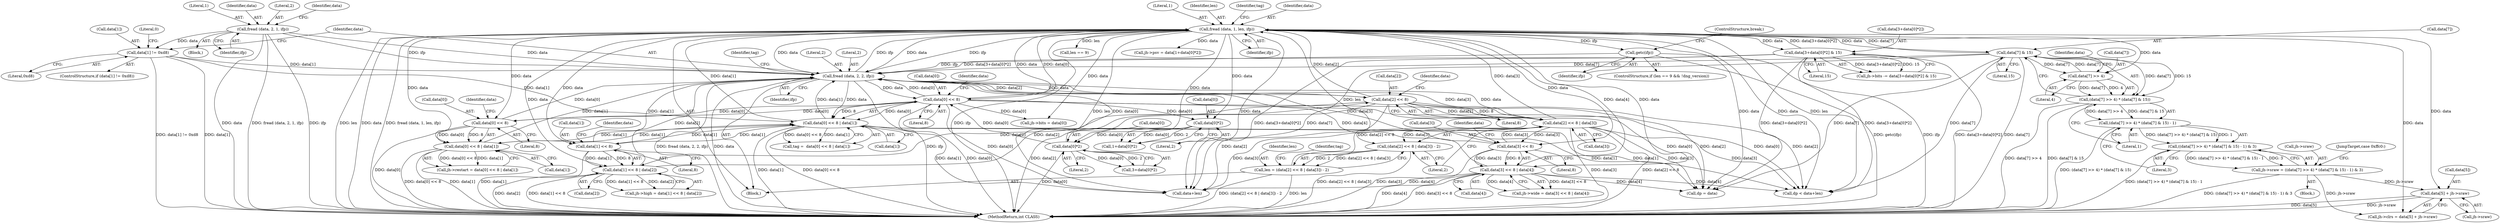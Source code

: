 digraph "0_rawstudio_983bda1f0fa5fa86884381208274198a620f006e@pointer" {
"1000236" [label="(Call,data[5] + jh->sraw)"];
"1000170" [label="(Call,fread (data, 1, len, ifp))"];
"1000308" [label="(Call,data[3+data[0]*2] & 15)"];
"1000154" [label="(Call,data[2] << 8 | data[3])"];
"1000155" [label="(Call,data[2] << 8)"];
"1000210" [label="(Call,data[1] << 8 | data[2])"];
"1000211" [label="(Call,data[1] << 8)"];
"1000142" [label="(Call,data[0] << 8 | data[1])"];
"1000143" [label="(Call,data[0] << 8)"];
"1000135" [label="(Call,fread (data, 2, 2, ifp))"];
"1000126" [label="(Call,data[1] != 0xd8)"];
"1000120" [label="(Call,fread (data, 2, 1, ifp))"];
"1000313" [label="(Call,data[0]*2)"];
"1000299" [label="(Call,data[0]*2)"];
"1000191" [label="(Call,data[7] & 15)"];
"1000186" [label="(Call,data[7] >> 4)"];
"1000224" [label="(Call,data[3] << 8)"];
"1000325" [label="(Call,data[0] << 8 | data[1])"];
"1000326" [label="(Call,data[0] << 8)"];
"1000223" [label="(Call,data[3] << 8 | data[4])"];
"1000250" [label="(Call,getc(ifp))"];
"1000151" [label="(Call,len = (data[2] << 8 | data[3]) - 2)"];
"1000153" [label="(Call,(data[2] << 8 | data[3]) - 2)"];
"1000179" [label="(Call,jh->sraw = ((data[7] >> 4) * (data[7] & 15) - 1) & 3)"];
"1000183" [label="(Call,((data[7] >> 4) * (data[7] & 15) - 1) & 3)"];
"1000184" [label="(Call,(data[7] >> 4) * (data[7] & 15) - 1)"];
"1000185" [label="(Call,(data[7] >> 4) * (data[7] & 15))"];
"1000224" [label="(Call,data[3] << 8)"];
"1000124" [label="(Identifier,ifp)"];
"1000177" [label="(Block,)"];
"1000137" [label="(Literal,2)"];
"1000134" [label="(Block,)"];
"1000252" [label="(ControlStructure,break;)"];
"1000264" [label="(Call,data+len)"];
"1000166" [label="(Identifier,tag)"];
"1000187" [label="(Call,data[7])"];
"1000250" [label="(Call,getc(ifp))"];
"1000127" [label="(Call,data[1])"];
"1000183" [label="(Call,((data[7] >> 4) * (data[7] & 15) - 1) & 3)"];
"1000135" [label="(Call,fread (data, 2, 2, ifp))"];
"1000332" [label="(Identifier,data)"];
"1000139" [label="(Identifier,ifp)"];
"1000180" [label="(Call,jh->sraw)"];
"1000297" [label="(Call,1+data[0]*2)"];
"1000132" [label="(Literal,0)"];
"1000325" [label="(Call,data[0] << 8 | data[1])"];
"1000225" [label="(Call,data[3])"];
"1000308" [label="(Call,data[3+data[0]*2] & 15)"];
"1000172" [label="(Literal,1)"];
"1000179" [label="(Call,jh->sraw = ((data[7] >> 4) * (data[7] & 15) - 1) & 3)"];
"1000185" [label="(Call,(data[7] >> 4) * (data[7] & 15))"];
"1000199" [label="(Call,jh->bits = data[0])"];
"1000173" [label="(Identifier,len)"];
"1000258" [label="(Call,dp = data)"];
"1000299" [label="(Call,data[0]*2)"];
"1000330" [label="(Literal,8)"];
"1000123" [label="(Literal,1)"];
"1000152" [label="(Identifier,len)"];
"1000212" [label="(Call,data[1])"];
"1000230" [label="(Identifier,data)"];
"1000159" [label="(Literal,8)"];
"1000191" [label="(Call,data[7] & 15)"];
"1000140" [label="(Call,tag =  data[0] << 8 | data[1])"];
"1000120" [label="(Call,fread (data, 2, 1, ifp))"];
"1000198" [label="(JumpTarget,case 0xffc0:)"];
"1000418" [label="(MethodReturn,int CLASS)"];
"1000217" [label="(Identifier,data)"];
"1000138" [label="(Literal,2)"];
"1000327" [label="(Call,data[0])"];
"1000144" [label="(Call,data[0])"];
"1000229" [label="(Call,data[4])"];
"1000245" [label="(Call,len == 9)"];
"1000326" [label="(Call,data[0] << 8)"];
"1000148" [label="(Call,data[1])"];
"1000228" [label="(Literal,8)"];
"1000153" [label="(Call,(data[2] << 8 | data[3]) - 2)"];
"1000300" [label="(Call,data[0])"];
"1000303" [label="(Literal,2)"];
"1000232" [label="(Call,jh->clrs = data[5] + jh->sraw)"];
"1000154" [label="(Call,data[2] << 8 | data[3])"];
"1000216" [label="(Call,data[2])"];
"1000151" [label="(Call,len = (data[2] << 8 | data[3]) - 2)"];
"1000143" [label="(Call,data[0] << 8)"];
"1000190" [label="(Literal,4)"];
"1000161" [label="(Identifier,data)"];
"1000291" [label="(Call,jh->psv = data[1+data[0]*2])"];
"1000141" [label="(Identifier,tag)"];
"1000186" [label="(Call,data[7] >> 4)"];
"1000184" [label="(Call,(data[7] >> 4) * (data[7] & 15) - 1)"];
"1000309" [label="(Call,data[3+data[0]*2])"];
"1000195" [label="(Literal,15)"];
"1000155" [label="(Call,data[2] << 8)"];
"1000314" [label="(Call,data[0])"];
"1000142" [label="(Call,data[0] << 8 | data[1])"];
"1000240" [label="(Call,jh->sraw)"];
"1000211" [label="(Call,data[1] << 8)"];
"1000197" [label="(Literal,3)"];
"1000126" [label="(Call,data[1] != 0xd8)"];
"1000318" [label="(Literal,15)"];
"1000176" [label="(Identifier,tag)"];
"1000170" [label="(Call,fread (data, 1, len, ifp))"];
"1000121" [label="(Identifier,data)"];
"1000196" [label="(Literal,1)"];
"1000163" [label="(Literal,2)"];
"1000149" [label="(Identifier,data)"];
"1000223" [label="(Call,data[3] << 8 | data[4])"];
"1000304" [label="(Call,jh->bits -= data[3+data[0]*2] & 15)"];
"1000122" [label="(Literal,2)"];
"1000147" [label="(Literal,8)"];
"1000193" [label="(Identifier,data)"];
"1000262" [label="(Call,dp < data+len)"];
"1000192" [label="(Call,data[7])"];
"1000156" [label="(Call,data[2])"];
"1000128" [label="(Identifier,data)"];
"1000321" [label="(Call,jh->restart = data[0] << 8 | data[1])"];
"1000313" [label="(Call,data[0]*2)"];
"1000210" [label="(Call,data[1] << 8 | data[2])"];
"1000125" [label="(ControlStructure,if (data[1] != 0xd8))"];
"1000174" [label="(Identifier,ifp)"];
"1000251" [label="(Identifier,ifp)"];
"1000219" [label="(Call,jh->wide = data[3] << 8 | data[4])"];
"1000171" [label="(Identifier,data)"];
"1000311" [label="(Call,3+data[0]*2)"];
"1000130" [label="(Literal,0xd8)"];
"1000236" [label="(Call,data[5] + jh->sraw)"];
"1000103" [label="(Block,)"];
"1000215" [label="(Literal,8)"];
"1000237" [label="(Call,data[5])"];
"1000206" [label="(Call,jh->high = data[1] << 8 | data[2])"];
"1000331" [label="(Call,data[1])"];
"1000243" [label="(ControlStructure,if (len == 9 && !dng_version))"];
"1000317" [label="(Literal,2)"];
"1000160" [label="(Call,data[3])"];
"1000136" [label="(Identifier,data)"];
"1000236" -> "1000232"  [label="AST: "];
"1000236" -> "1000240"  [label="CFG: "];
"1000237" -> "1000236"  [label="AST: "];
"1000240" -> "1000236"  [label="AST: "];
"1000232" -> "1000236"  [label="CFG: "];
"1000236" -> "1000418"  [label="DDG: data[5]"];
"1000236" -> "1000418"  [label="DDG: jh->sraw"];
"1000170" -> "1000236"  [label="DDG: data"];
"1000179" -> "1000236"  [label="DDG: jh->sraw"];
"1000170" -> "1000134"  [label="AST: "];
"1000170" -> "1000174"  [label="CFG: "];
"1000171" -> "1000170"  [label="AST: "];
"1000172" -> "1000170"  [label="AST: "];
"1000173" -> "1000170"  [label="AST: "];
"1000174" -> "1000170"  [label="AST: "];
"1000176" -> "1000170"  [label="CFG: "];
"1000170" -> "1000418"  [label="DDG: len"];
"1000170" -> "1000418"  [label="DDG: data"];
"1000170" -> "1000418"  [label="DDG: fread (data, 1, len, ifp)"];
"1000170" -> "1000418"  [label="DDG: ifp"];
"1000170" -> "1000135"  [label="DDG: data"];
"1000170" -> "1000135"  [label="DDG: ifp"];
"1000170" -> "1000143"  [label="DDG: data"];
"1000308" -> "1000170"  [label="DDG: data[3+data[0]*2]"];
"1000154" -> "1000170"  [label="DDG: data[3]"];
"1000142" -> "1000170"  [label="DDG: data[1]"];
"1000135" -> "1000170"  [label="DDG: data"];
"1000135" -> "1000170"  [label="DDG: ifp"];
"1000155" -> "1000170"  [label="DDG: data[2]"];
"1000191" -> "1000170"  [label="DDG: data[7]"];
"1000223" -> "1000170"  [label="DDG: data[4]"];
"1000143" -> "1000170"  [label="DDG: data[0]"];
"1000151" -> "1000170"  [label="DDG: len"];
"1000170" -> "1000186"  [label="DDG: data"];
"1000170" -> "1000191"  [label="DDG: data"];
"1000170" -> "1000199"  [label="DDG: data"];
"1000170" -> "1000211"  [label="DDG: data"];
"1000170" -> "1000210"  [label="DDG: data"];
"1000170" -> "1000224"  [label="DDG: data"];
"1000170" -> "1000223"  [label="DDG: data"];
"1000170" -> "1000232"  [label="DDG: data"];
"1000170" -> "1000245"  [label="DDG: len"];
"1000170" -> "1000250"  [label="DDG: ifp"];
"1000170" -> "1000258"  [label="DDG: data"];
"1000170" -> "1000262"  [label="DDG: data"];
"1000170" -> "1000262"  [label="DDG: len"];
"1000170" -> "1000264"  [label="DDG: data"];
"1000170" -> "1000264"  [label="DDG: len"];
"1000170" -> "1000291"  [label="DDG: data"];
"1000170" -> "1000299"  [label="DDG: data"];
"1000170" -> "1000308"  [label="DDG: data"];
"1000170" -> "1000313"  [label="DDG: data"];
"1000170" -> "1000326"  [label="DDG: data"];
"1000170" -> "1000325"  [label="DDG: data"];
"1000308" -> "1000304"  [label="AST: "];
"1000308" -> "1000318"  [label="CFG: "];
"1000309" -> "1000308"  [label="AST: "];
"1000318" -> "1000308"  [label="AST: "];
"1000304" -> "1000308"  [label="CFG: "];
"1000308" -> "1000418"  [label="DDG: data[3+data[0]*2]"];
"1000308" -> "1000135"  [label="DDG: data[3+data[0]*2]"];
"1000308" -> "1000258"  [label="DDG: data[3+data[0]*2]"];
"1000308" -> "1000262"  [label="DDG: data[3+data[0]*2]"];
"1000308" -> "1000264"  [label="DDG: data[3+data[0]*2]"];
"1000308" -> "1000304"  [label="DDG: data[3+data[0]*2]"];
"1000308" -> "1000304"  [label="DDG: 15"];
"1000154" -> "1000153"  [label="AST: "];
"1000154" -> "1000160"  [label="CFG: "];
"1000155" -> "1000154"  [label="AST: "];
"1000160" -> "1000154"  [label="AST: "];
"1000163" -> "1000154"  [label="CFG: "];
"1000154" -> "1000418"  [label="DDG: data[3]"];
"1000154" -> "1000418"  [label="DDG: data[2] << 8"];
"1000154" -> "1000135"  [label="DDG: data[3]"];
"1000154" -> "1000153"  [label="DDG: data[2] << 8"];
"1000154" -> "1000153"  [label="DDG: data[3]"];
"1000155" -> "1000154"  [label="DDG: data[2]"];
"1000155" -> "1000154"  [label="DDG: 8"];
"1000224" -> "1000154"  [label="DDG: data[3]"];
"1000135" -> "1000154"  [label="DDG: data"];
"1000154" -> "1000224"  [label="DDG: data[3]"];
"1000154" -> "1000258"  [label="DDG: data[3]"];
"1000154" -> "1000262"  [label="DDG: data[3]"];
"1000154" -> "1000264"  [label="DDG: data[3]"];
"1000155" -> "1000159"  [label="CFG: "];
"1000156" -> "1000155"  [label="AST: "];
"1000159" -> "1000155"  [label="AST: "];
"1000161" -> "1000155"  [label="CFG: "];
"1000155" -> "1000418"  [label="DDG: data[2]"];
"1000155" -> "1000135"  [label="DDG: data[2]"];
"1000210" -> "1000155"  [label="DDG: data[2]"];
"1000135" -> "1000155"  [label="DDG: data"];
"1000155" -> "1000210"  [label="DDG: data[2]"];
"1000155" -> "1000258"  [label="DDG: data[2]"];
"1000155" -> "1000262"  [label="DDG: data[2]"];
"1000155" -> "1000264"  [label="DDG: data[2]"];
"1000210" -> "1000206"  [label="AST: "];
"1000210" -> "1000216"  [label="CFG: "];
"1000211" -> "1000210"  [label="AST: "];
"1000216" -> "1000210"  [label="AST: "];
"1000206" -> "1000210"  [label="CFG: "];
"1000210" -> "1000418"  [label="DDG: data[2]"];
"1000210" -> "1000418"  [label="DDG: data[1] << 8"];
"1000210" -> "1000135"  [label="DDG: data[2]"];
"1000210" -> "1000206"  [label="DDG: data[1] << 8"];
"1000210" -> "1000206"  [label="DDG: data[2]"];
"1000211" -> "1000210"  [label="DDG: data[1]"];
"1000211" -> "1000210"  [label="DDG: 8"];
"1000211" -> "1000215"  [label="CFG: "];
"1000212" -> "1000211"  [label="AST: "];
"1000215" -> "1000211"  [label="AST: "];
"1000217" -> "1000211"  [label="CFG: "];
"1000211" -> "1000418"  [label="DDG: data[1]"];
"1000211" -> "1000135"  [label="DDG: data[1]"];
"1000211" -> "1000142"  [label="DDG: data[1]"];
"1000142" -> "1000211"  [label="DDG: data[1]"];
"1000142" -> "1000140"  [label="AST: "];
"1000142" -> "1000148"  [label="CFG: "];
"1000143" -> "1000142"  [label="AST: "];
"1000148" -> "1000142"  [label="AST: "];
"1000140" -> "1000142"  [label="CFG: "];
"1000142" -> "1000418"  [label="DDG: data[1]"];
"1000142" -> "1000418"  [label="DDG: data[0] << 8"];
"1000142" -> "1000135"  [label="DDG: data[1]"];
"1000142" -> "1000140"  [label="DDG: data[0] << 8"];
"1000142" -> "1000140"  [label="DDG: data[1]"];
"1000143" -> "1000142"  [label="DDG: data[0]"];
"1000143" -> "1000142"  [label="DDG: 8"];
"1000325" -> "1000142"  [label="DDG: data[1]"];
"1000126" -> "1000142"  [label="DDG: data[1]"];
"1000135" -> "1000142"  [label="DDG: data"];
"1000142" -> "1000258"  [label="DDG: data[1]"];
"1000142" -> "1000262"  [label="DDG: data[1]"];
"1000142" -> "1000264"  [label="DDG: data[1]"];
"1000142" -> "1000325"  [label="DDG: data[1]"];
"1000143" -> "1000147"  [label="CFG: "];
"1000144" -> "1000143"  [label="AST: "];
"1000147" -> "1000143"  [label="AST: "];
"1000149" -> "1000143"  [label="CFG: "];
"1000143" -> "1000418"  [label="DDG: data[0]"];
"1000143" -> "1000135"  [label="DDG: data[0]"];
"1000135" -> "1000143"  [label="DDG: data"];
"1000326" -> "1000143"  [label="DDG: data[0]"];
"1000313" -> "1000143"  [label="DDG: data[0]"];
"1000143" -> "1000199"  [label="DDG: data[0]"];
"1000143" -> "1000258"  [label="DDG: data[0]"];
"1000143" -> "1000262"  [label="DDG: data[0]"];
"1000143" -> "1000264"  [label="DDG: data[0]"];
"1000143" -> "1000299"  [label="DDG: data[0]"];
"1000143" -> "1000326"  [label="DDG: data[0]"];
"1000135" -> "1000134"  [label="AST: "];
"1000135" -> "1000139"  [label="CFG: "];
"1000136" -> "1000135"  [label="AST: "];
"1000137" -> "1000135"  [label="AST: "];
"1000138" -> "1000135"  [label="AST: "];
"1000139" -> "1000135"  [label="AST: "];
"1000141" -> "1000135"  [label="CFG: "];
"1000135" -> "1000418"  [label="DDG: ifp"];
"1000135" -> "1000418"  [label="DDG: fread (data, 2, 2, ifp)"];
"1000135" -> "1000418"  [label="DDG: data"];
"1000126" -> "1000135"  [label="DDG: data[1]"];
"1000313" -> "1000135"  [label="DDG: data[0]"];
"1000191" -> "1000135"  [label="DDG: data[7]"];
"1000224" -> "1000135"  [label="DDG: data[3]"];
"1000325" -> "1000135"  [label="DDG: data[1]"];
"1000223" -> "1000135"  [label="DDG: data[4]"];
"1000120" -> "1000135"  [label="DDG: data"];
"1000120" -> "1000135"  [label="DDG: ifp"];
"1000326" -> "1000135"  [label="DDG: data[0]"];
"1000250" -> "1000135"  [label="DDG: ifp"];
"1000126" -> "1000125"  [label="AST: "];
"1000126" -> "1000130"  [label="CFG: "];
"1000127" -> "1000126"  [label="AST: "];
"1000130" -> "1000126"  [label="AST: "];
"1000132" -> "1000126"  [label="CFG: "];
"1000136" -> "1000126"  [label="CFG: "];
"1000126" -> "1000418"  [label="DDG: data[1] != 0xd8"];
"1000126" -> "1000418"  [label="DDG: data[1]"];
"1000120" -> "1000126"  [label="DDG: data"];
"1000120" -> "1000103"  [label="AST: "];
"1000120" -> "1000124"  [label="CFG: "];
"1000121" -> "1000120"  [label="AST: "];
"1000122" -> "1000120"  [label="AST: "];
"1000123" -> "1000120"  [label="AST: "];
"1000124" -> "1000120"  [label="AST: "];
"1000128" -> "1000120"  [label="CFG: "];
"1000120" -> "1000418"  [label="DDG: data"];
"1000120" -> "1000418"  [label="DDG: fread (data, 2, 1, ifp)"];
"1000120" -> "1000418"  [label="DDG: ifp"];
"1000313" -> "1000311"  [label="AST: "];
"1000313" -> "1000317"  [label="CFG: "];
"1000314" -> "1000313"  [label="AST: "];
"1000317" -> "1000313"  [label="AST: "];
"1000311" -> "1000313"  [label="CFG: "];
"1000313" -> "1000418"  [label="DDG: data[0]"];
"1000313" -> "1000311"  [label="DDG: data[0]"];
"1000313" -> "1000311"  [label="DDG: 2"];
"1000299" -> "1000313"  [label="DDG: data[0]"];
"1000299" -> "1000297"  [label="AST: "];
"1000299" -> "1000303"  [label="CFG: "];
"1000300" -> "1000299"  [label="AST: "];
"1000303" -> "1000299"  [label="AST: "];
"1000297" -> "1000299"  [label="CFG: "];
"1000299" -> "1000297"  [label="DDG: data[0]"];
"1000299" -> "1000297"  [label="DDG: 2"];
"1000191" -> "1000185"  [label="AST: "];
"1000191" -> "1000195"  [label="CFG: "];
"1000192" -> "1000191"  [label="AST: "];
"1000195" -> "1000191"  [label="AST: "];
"1000185" -> "1000191"  [label="CFG: "];
"1000191" -> "1000418"  [label="DDG: data[7]"];
"1000191" -> "1000186"  [label="DDG: data[7]"];
"1000191" -> "1000185"  [label="DDG: data[7]"];
"1000191" -> "1000185"  [label="DDG: 15"];
"1000186" -> "1000191"  [label="DDG: data[7]"];
"1000191" -> "1000258"  [label="DDG: data[7]"];
"1000191" -> "1000262"  [label="DDG: data[7]"];
"1000191" -> "1000264"  [label="DDG: data[7]"];
"1000186" -> "1000185"  [label="AST: "];
"1000186" -> "1000190"  [label="CFG: "];
"1000187" -> "1000186"  [label="AST: "];
"1000190" -> "1000186"  [label="AST: "];
"1000193" -> "1000186"  [label="CFG: "];
"1000186" -> "1000185"  [label="DDG: data[7]"];
"1000186" -> "1000185"  [label="DDG: 4"];
"1000224" -> "1000223"  [label="AST: "];
"1000224" -> "1000228"  [label="CFG: "];
"1000225" -> "1000224"  [label="AST: "];
"1000228" -> "1000224"  [label="AST: "];
"1000230" -> "1000224"  [label="CFG: "];
"1000224" -> "1000418"  [label="DDG: data[3]"];
"1000224" -> "1000223"  [label="DDG: data[3]"];
"1000224" -> "1000223"  [label="DDG: 8"];
"1000325" -> "1000321"  [label="AST: "];
"1000325" -> "1000331"  [label="CFG: "];
"1000326" -> "1000325"  [label="AST: "];
"1000331" -> "1000325"  [label="AST: "];
"1000321" -> "1000325"  [label="CFG: "];
"1000325" -> "1000418"  [label="DDG: data[0] << 8"];
"1000325" -> "1000418"  [label="DDG: data[1]"];
"1000325" -> "1000321"  [label="DDG: data[0] << 8"];
"1000325" -> "1000321"  [label="DDG: data[1]"];
"1000326" -> "1000325"  [label="DDG: data[0]"];
"1000326" -> "1000325"  [label="DDG: 8"];
"1000326" -> "1000330"  [label="CFG: "];
"1000327" -> "1000326"  [label="AST: "];
"1000330" -> "1000326"  [label="AST: "];
"1000332" -> "1000326"  [label="CFG: "];
"1000326" -> "1000418"  [label="DDG: data[0]"];
"1000223" -> "1000219"  [label="AST: "];
"1000223" -> "1000229"  [label="CFG: "];
"1000229" -> "1000223"  [label="AST: "];
"1000219" -> "1000223"  [label="CFG: "];
"1000223" -> "1000418"  [label="DDG: data[4]"];
"1000223" -> "1000418"  [label="DDG: data[3] << 8"];
"1000223" -> "1000219"  [label="DDG: data[3] << 8"];
"1000223" -> "1000219"  [label="DDG: data[4]"];
"1000223" -> "1000258"  [label="DDG: data[4]"];
"1000223" -> "1000262"  [label="DDG: data[4]"];
"1000223" -> "1000264"  [label="DDG: data[4]"];
"1000250" -> "1000243"  [label="AST: "];
"1000250" -> "1000251"  [label="CFG: "];
"1000251" -> "1000250"  [label="AST: "];
"1000252" -> "1000250"  [label="CFG: "];
"1000250" -> "1000418"  [label="DDG: ifp"];
"1000250" -> "1000418"  [label="DDG: getc(ifp)"];
"1000151" -> "1000134"  [label="AST: "];
"1000151" -> "1000153"  [label="CFG: "];
"1000152" -> "1000151"  [label="AST: "];
"1000153" -> "1000151"  [label="AST: "];
"1000166" -> "1000151"  [label="CFG: "];
"1000151" -> "1000418"  [label="DDG: len"];
"1000151" -> "1000418"  [label="DDG: (data[2] << 8 | data[3]) - 2"];
"1000153" -> "1000151"  [label="DDG: data[2] << 8 | data[3]"];
"1000153" -> "1000151"  [label="DDG: 2"];
"1000153" -> "1000163"  [label="CFG: "];
"1000163" -> "1000153"  [label="AST: "];
"1000153" -> "1000418"  [label="DDG: data[2] << 8 | data[3]"];
"1000179" -> "1000177"  [label="AST: "];
"1000179" -> "1000183"  [label="CFG: "];
"1000180" -> "1000179"  [label="AST: "];
"1000183" -> "1000179"  [label="AST: "];
"1000198" -> "1000179"  [label="CFG: "];
"1000179" -> "1000418"  [label="DDG: ((data[7] >> 4) * (data[7] & 15) - 1) & 3"];
"1000183" -> "1000179"  [label="DDG: (data[7] >> 4) * (data[7] & 15) - 1"];
"1000183" -> "1000179"  [label="DDG: 3"];
"1000179" -> "1000232"  [label="DDG: jh->sraw"];
"1000183" -> "1000197"  [label="CFG: "];
"1000184" -> "1000183"  [label="AST: "];
"1000197" -> "1000183"  [label="AST: "];
"1000183" -> "1000418"  [label="DDG: (data[7] >> 4) * (data[7] & 15) - 1"];
"1000184" -> "1000183"  [label="DDG: (data[7] >> 4) * (data[7] & 15)"];
"1000184" -> "1000183"  [label="DDG: 1"];
"1000184" -> "1000196"  [label="CFG: "];
"1000185" -> "1000184"  [label="AST: "];
"1000196" -> "1000184"  [label="AST: "];
"1000197" -> "1000184"  [label="CFG: "];
"1000184" -> "1000418"  [label="DDG: (data[7] >> 4) * (data[7] & 15)"];
"1000185" -> "1000184"  [label="DDG: data[7] >> 4"];
"1000185" -> "1000184"  [label="DDG: data[7] & 15"];
"1000196" -> "1000185"  [label="CFG: "];
"1000185" -> "1000418"  [label="DDG: data[7] >> 4"];
"1000185" -> "1000418"  [label="DDG: data[7] & 15"];
}
